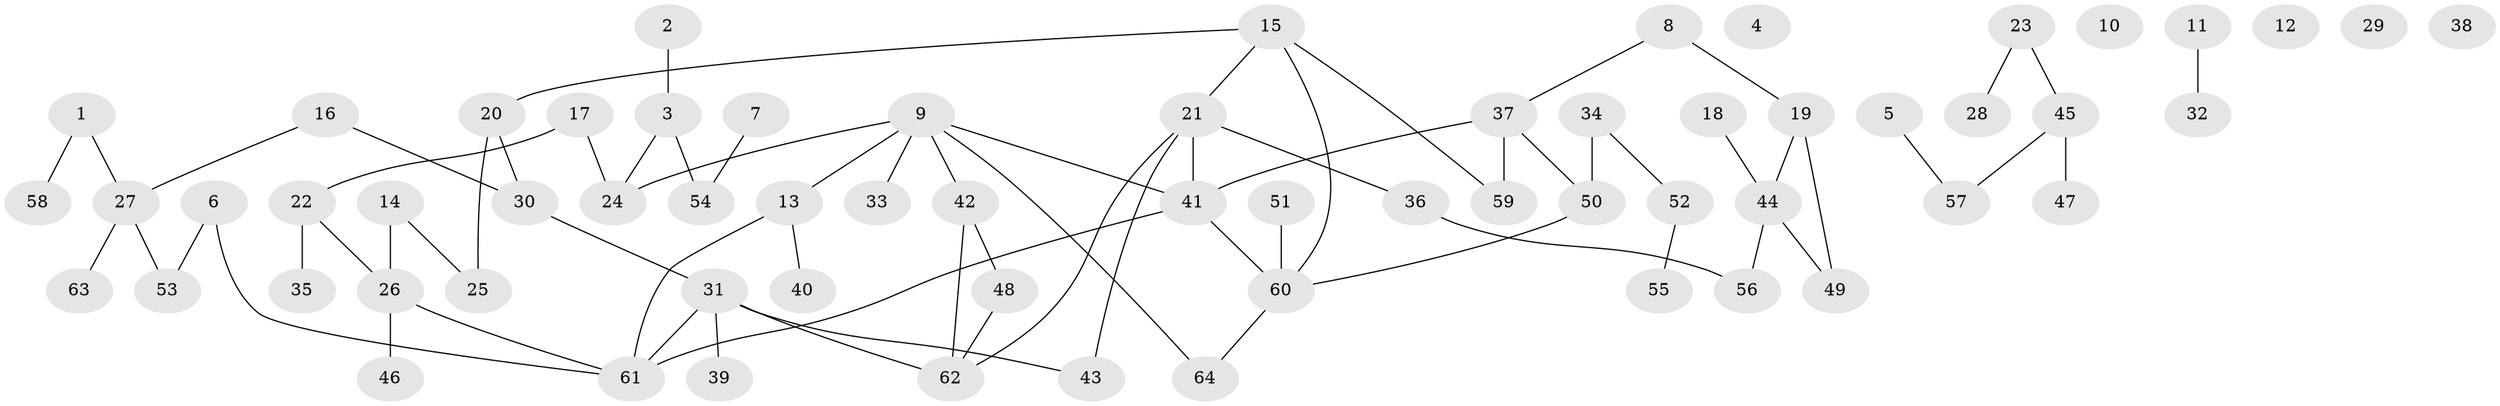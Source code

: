 // Generated by graph-tools (version 1.1) at 2025/33/03/09/25 02:33:34]
// undirected, 64 vertices, 71 edges
graph export_dot {
graph [start="1"]
  node [color=gray90,style=filled];
  1;
  2;
  3;
  4;
  5;
  6;
  7;
  8;
  9;
  10;
  11;
  12;
  13;
  14;
  15;
  16;
  17;
  18;
  19;
  20;
  21;
  22;
  23;
  24;
  25;
  26;
  27;
  28;
  29;
  30;
  31;
  32;
  33;
  34;
  35;
  36;
  37;
  38;
  39;
  40;
  41;
  42;
  43;
  44;
  45;
  46;
  47;
  48;
  49;
  50;
  51;
  52;
  53;
  54;
  55;
  56;
  57;
  58;
  59;
  60;
  61;
  62;
  63;
  64;
  1 -- 27;
  1 -- 58;
  2 -- 3;
  3 -- 24;
  3 -- 54;
  5 -- 57;
  6 -- 53;
  6 -- 61;
  7 -- 54;
  8 -- 19;
  8 -- 37;
  9 -- 13;
  9 -- 24;
  9 -- 33;
  9 -- 41;
  9 -- 42;
  9 -- 64;
  11 -- 32;
  13 -- 40;
  13 -- 61;
  14 -- 25;
  14 -- 26;
  15 -- 20;
  15 -- 21;
  15 -- 59;
  15 -- 60;
  16 -- 27;
  16 -- 30;
  17 -- 22;
  17 -- 24;
  18 -- 44;
  19 -- 44;
  19 -- 49;
  20 -- 25;
  20 -- 30;
  21 -- 36;
  21 -- 41;
  21 -- 43;
  21 -- 62;
  22 -- 26;
  22 -- 35;
  23 -- 28;
  23 -- 45;
  26 -- 46;
  26 -- 61;
  27 -- 53;
  27 -- 63;
  30 -- 31;
  31 -- 39;
  31 -- 43;
  31 -- 61;
  31 -- 62;
  34 -- 50;
  34 -- 52;
  36 -- 56;
  37 -- 41;
  37 -- 50;
  37 -- 59;
  41 -- 60;
  41 -- 61;
  42 -- 48;
  42 -- 62;
  44 -- 49;
  44 -- 56;
  45 -- 47;
  45 -- 57;
  48 -- 62;
  50 -- 60;
  51 -- 60;
  52 -- 55;
  60 -- 64;
}
